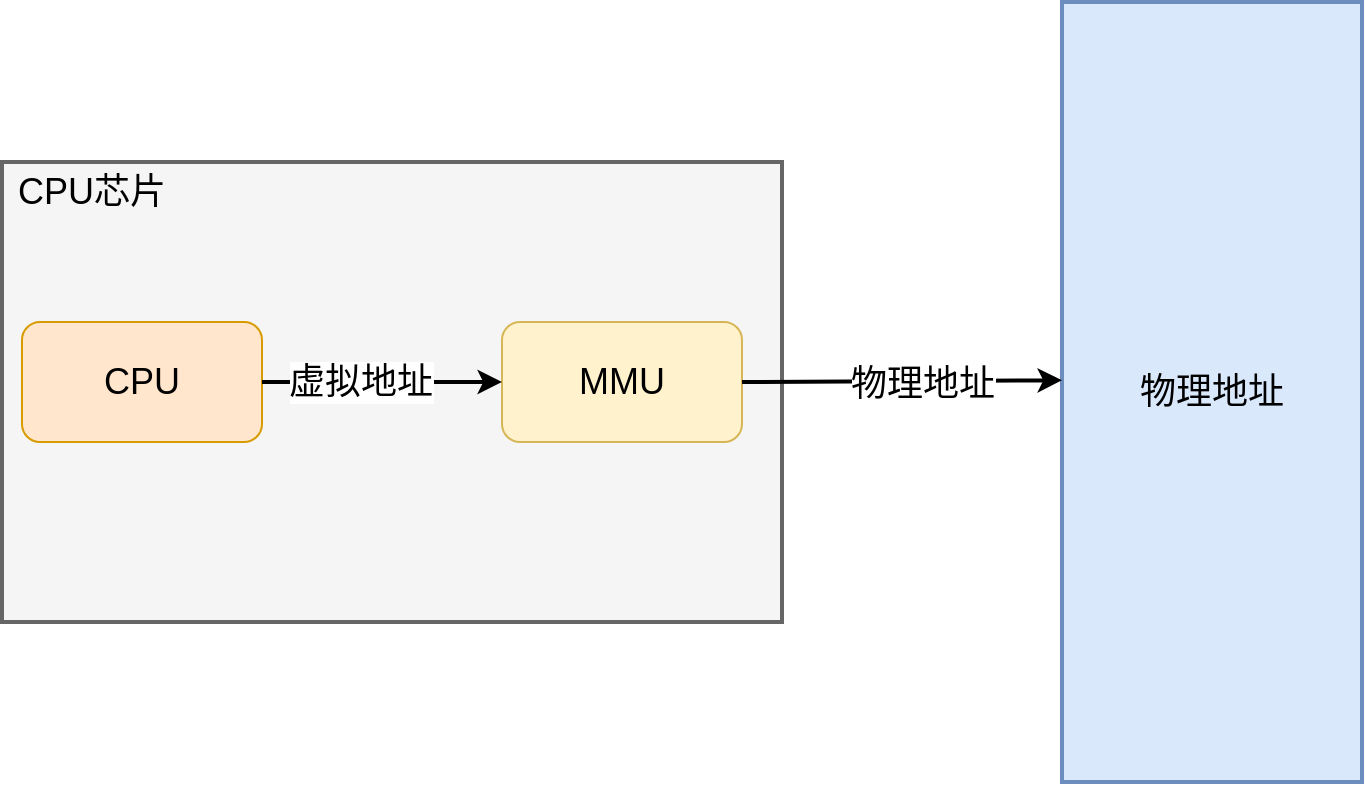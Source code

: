 <mxfile version="21.6.5" type="github">
  <diagram name="第 1 页" id="fus58SpjD1Id3s4duLg9">
    <mxGraphModel dx="880" dy="446" grid="1" gridSize="10" guides="1" tooltips="1" connect="1" arrows="1" fold="1" page="1" pageScale="1" pageWidth="827" pageHeight="1169" math="0" shadow="0">
      <root>
        <mxCell id="0" />
        <mxCell id="1" parent="0" />
        <mxCell id="A_NDuBrJzdsje9nsJZa2-1" value="" style="rounded=0;whiteSpace=wrap;html=1;fontSize=18;fillColor=#f5f5f5;strokeColor=#666666;fontColor=#333333;strokeWidth=2;" vertex="1" parent="1">
          <mxGeometry x="70" y="160" width="390" height="230" as="geometry" />
        </mxCell>
        <mxCell id="A_NDuBrJzdsje9nsJZa2-2" value="CPU" style="rounded=1;whiteSpace=wrap;html=1;fontSize=18;fillColor=#ffe6cc;strokeColor=#d79b00;" vertex="1" parent="1">
          <mxGeometry x="80" y="240" width="120" height="60" as="geometry" />
        </mxCell>
        <mxCell id="A_NDuBrJzdsje9nsJZa2-4" value="物理地址" style="rounded=0;whiteSpace=wrap;html=1;fontSize=18;fillColor=#dae8fc;strokeColor=#6c8ebf;strokeWidth=2;" vertex="1" parent="1">
          <mxGeometry x="600" y="80" width="150" height="390" as="geometry" />
        </mxCell>
        <mxCell id="A_NDuBrJzdsje9nsJZa2-5" value="MMU" style="rounded=1;whiteSpace=wrap;html=1;fontSize=18;fillColor=#fff2cc;strokeColor=#d6b656;" vertex="1" parent="1">
          <mxGeometry x="320" y="240" width="120" height="60" as="geometry" />
        </mxCell>
        <mxCell id="A_NDuBrJzdsje9nsJZa2-6" value="" style="endArrow=classic;html=1;rounded=0;exitX=1;exitY=0.5;exitDx=0;exitDy=0;entryX=0;entryY=0.485;entryDx=0;entryDy=0;fontSize=18;entryPerimeter=0;strokeWidth=2;" edge="1" parent="1" source="A_NDuBrJzdsje9nsJZa2-5" target="A_NDuBrJzdsje9nsJZa2-4">
          <mxGeometry width="50" height="50" relative="1" as="geometry">
            <mxPoint x="390" y="260" as="sourcePoint" />
            <mxPoint x="440" y="210" as="targetPoint" />
          </mxGeometry>
        </mxCell>
        <mxCell id="A_NDuBrJzdsje9nsJZa2-10" value="物理地址" style="edgeLabel;html=1;align=center;verticalAlign=middle;resizable=0;points=[];fontSize=18;" vertex="1" connectable="0" parent="A_NDuBrJzdsje9nsJZa2-6">
          <mxGeometry x="0.231" y="1" relative="1" as="geometry">
            <mxPoint x="-9" y="2" as="offset" />
          </mxGeometry>
        </mxCell>
        <mxCell id="A_NDuBrJzdsje9nsJZa2-7" value="" style="endArrow=classic;html=1;rounded=0;exitX=1;exitY=0.5;exitDx=0;exitDy=0;fontSize=18;strokeWidth=2;" edge="1" parent="1" source="A_NDuBrJzdsje9nsJZa2-2" target="A_NDuBrJzdsje9nsJZa2-5">
          <mxGeometry width="50" height="50" relative="1" as="geometry">
            <mxPoint x="390" y="260" as="sourcePoint" />
            <mxPoint x="440" y="210" as="targetPoint" />
          </mxGeometry>
        </mxCell>
        <mxCell id="A_NDuBrJzdsje9nsJZa2-9" value="虚拟地址" style="edgeLabel;html=1;align=center;verticalAlign=middle;resizable=0;points=[];fontSize=18;" vertex="1" connectable="0" parent="A_NDuBrJzdsje9nsJZa2-7">
          <mxGeometry x="-0.183" y="-1" relative="1" as="geometry">
            <mxPoint y="-1" as="offset" />
          </mxGeometry>
        </mxCell>
        <mxCell id="A_NDuBrJzdsje9nsJZa2-8" value="CPU芯片" style="text;html=1;strokeColor=none;fillColor=none;align=center;verticalAlign=middle;whiteSpace=wrap;rounded=0;fontSize=18;" vertex="1" parent="1">
          <mxGeometry x="70" y="160" width="90" height="30" as="geometry" />
        </mxCell>
      </root>
    </mxGraphModel>
  </diagram>
</mxfile>
